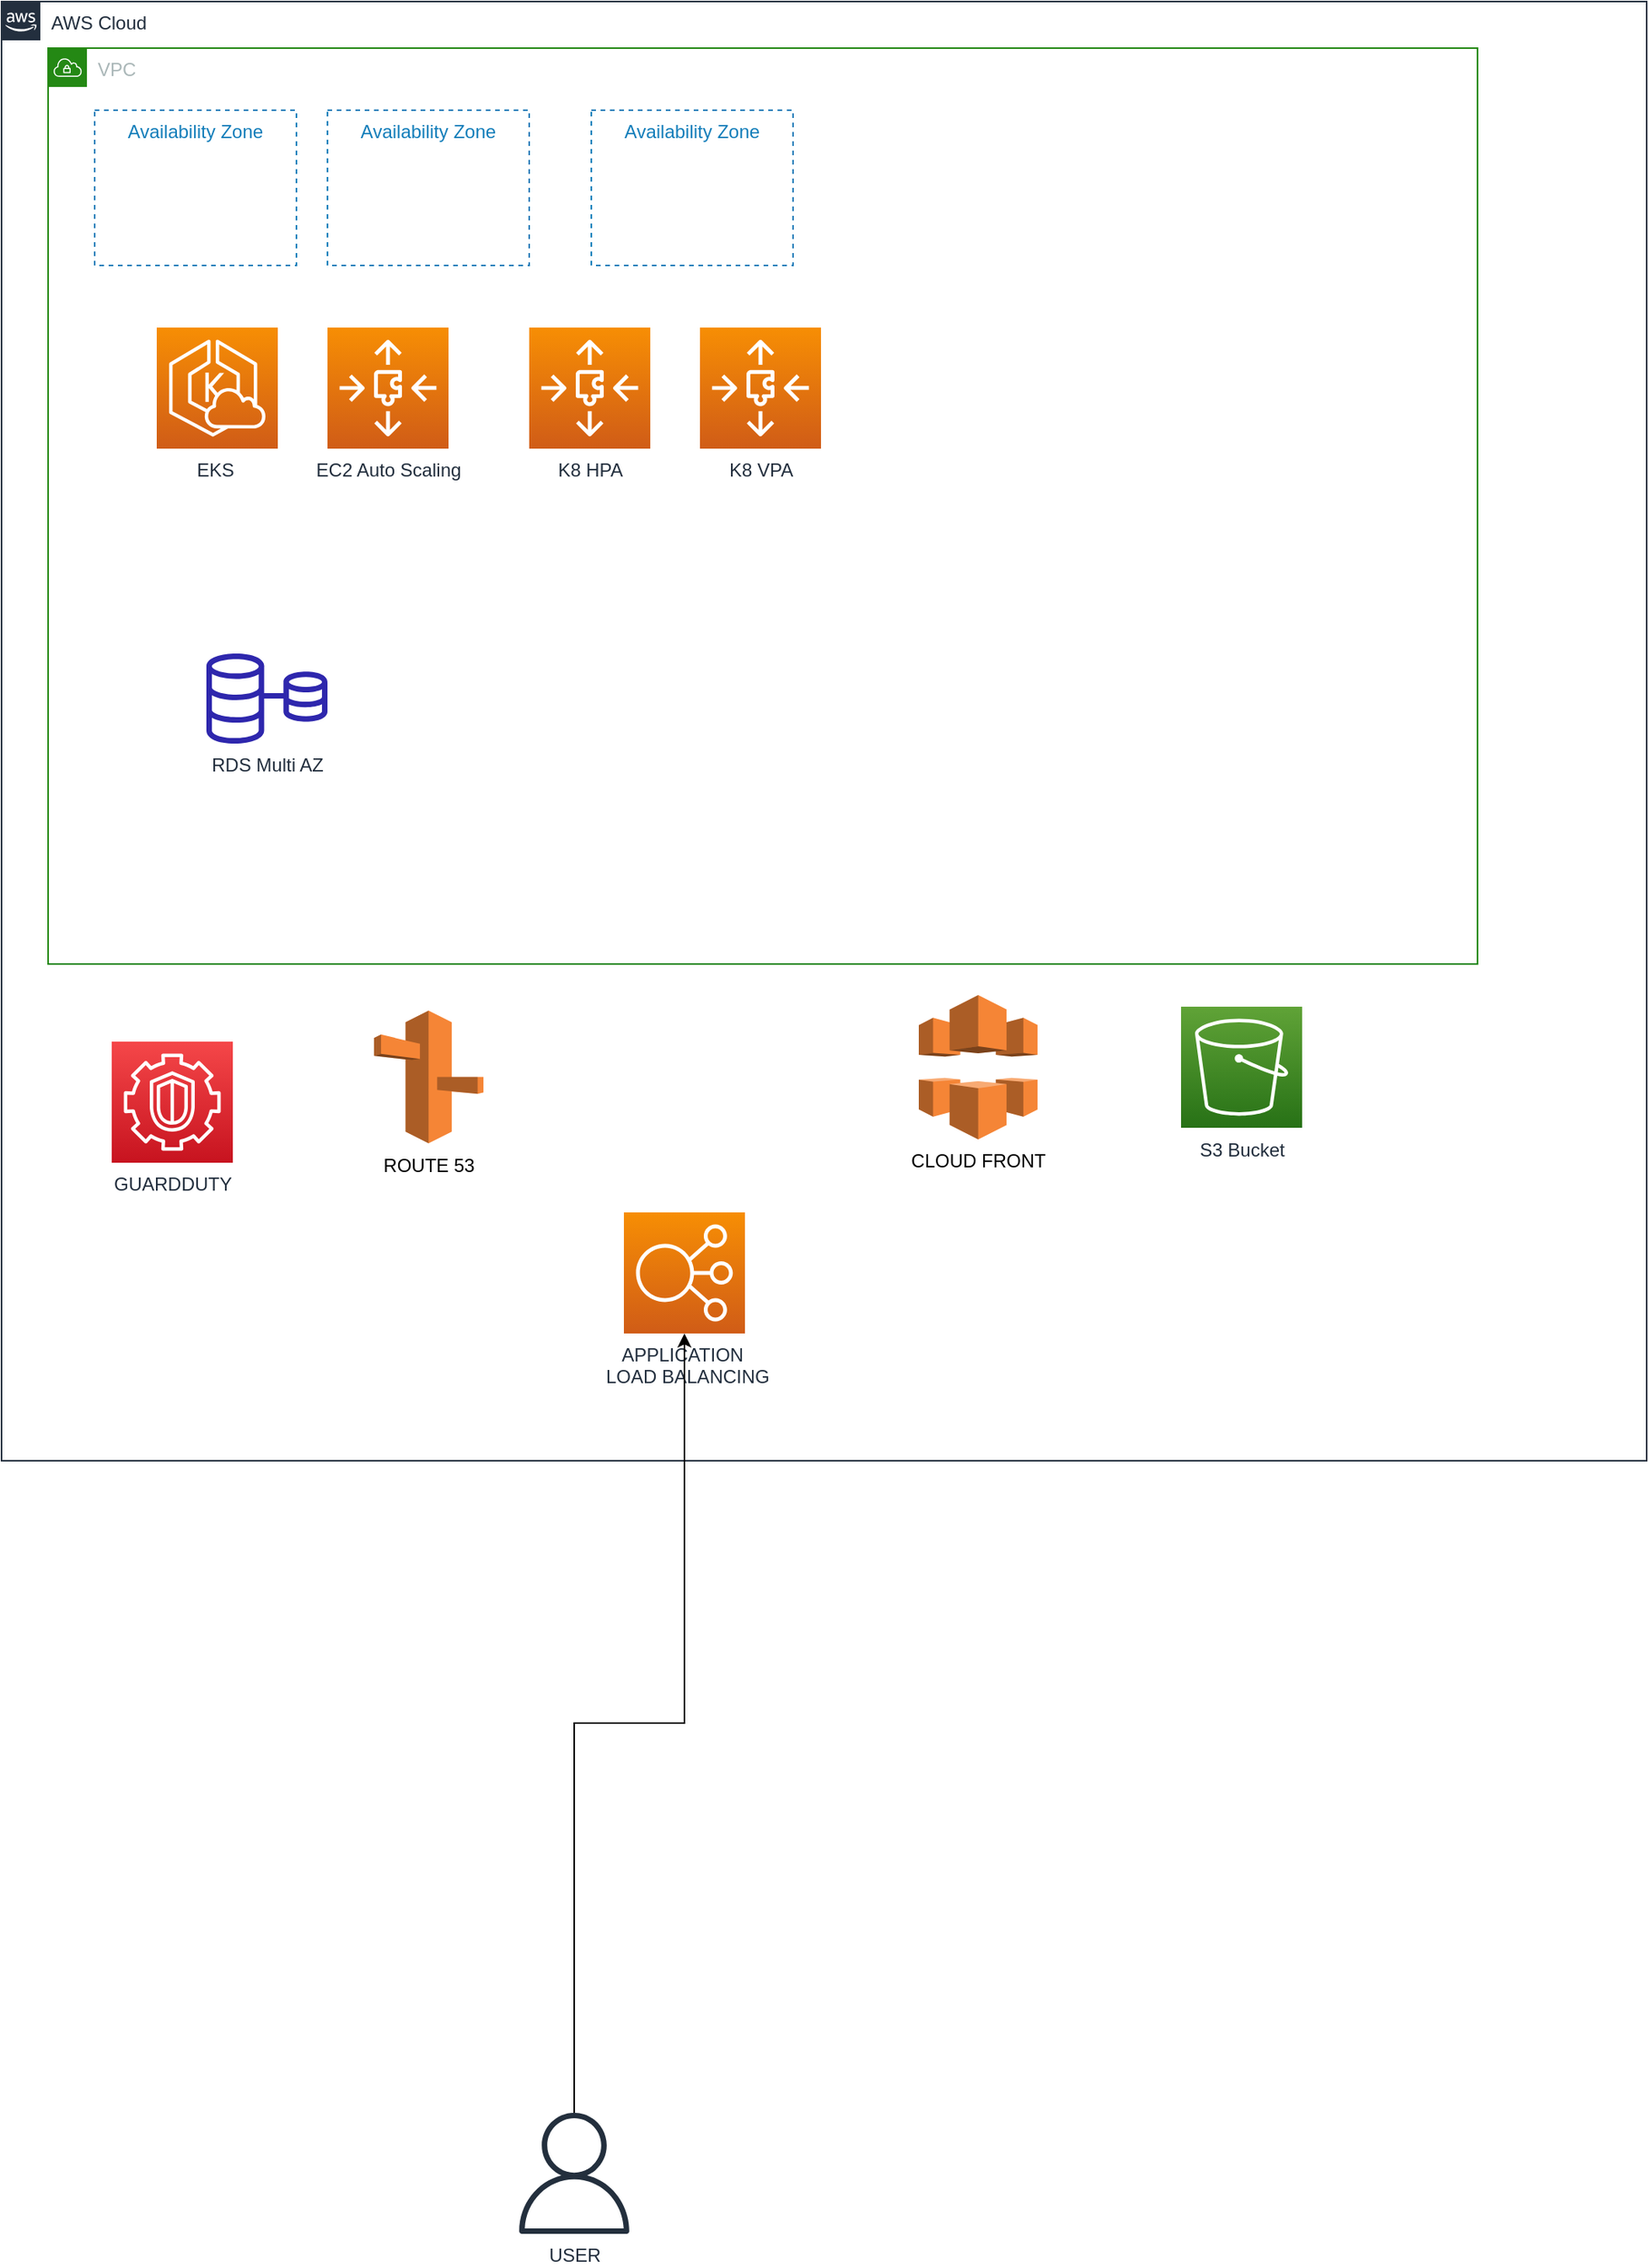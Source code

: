 <mxfile version="21.6.6" type="github">
  <diagram id="Ht1M8jgEwFfnCIfOTk4-" name="Page-1">
    <mxGraphModel dx="1250" dy="2387" grid="1" gridSize="10" guides="1" tooltips="1" connect="1" arrows="1" fold="1" page="1" pageScale="1" pageWidth="1169" pageHeight="827" math="0" shadow="0">
      <root>
        <mxCell id="0" />
        <mxCell id="1" parent="0" />
        <mxCell id="kYVPwrmPgWlGNNPHe-DI-2" value="AWS Cloud" style="points=[[0,0],[0.25,0],[0.5,0],[0.75,0],[1,0],[1,0.25],[1,0.5],[1,0.75],[1,1],[0.75,1],[0.5,1],[0.25,1],[0,1],[0,0.75],[0,0.5],[0,0.25]];outlineConnect=0;gradientColor=none;html=1;whiteSpace=wrap;fontSize=12;fontStyle=0;container=1;pointerEvents=0;collapsible=0;recursiveResize=0;shape=mxgraph.aws4.group;grIcon=mxgraph.aws4.group_aws_cloud_alt;strokeColor=#232F3E;fillColor=none;verticalAlign=top;align=left;spacingLeft=30;fontColor=#232F3E;dashed=0;" vertex="1" parent="1">
          <mxGeometry x="20" y="-1090" width="1060" height="940" as="geometry" />
        </mxCell>
        <mxCell id="kYVPwrmPgWlGNNPHe-DI-11" style="edgeStyle=orthogonalEdgeStyle;rounded=0;orthogonalLoop=1;jettySize=auto;html=1;exitX=0.5;exitY=1;exitDx=0;exitDy=0;" edge="1" parent="kYVPwrmPgWlGNNPHe-DI-2" source="kYVPwrmPgWlGNNPHe-DI-3" target="kYVPwrmPgWlGNNPHe-DI-3">
          <mxGeometry relative="1" as="geometry" />
        </mxCell>
        <mxCell id="kYVPwrmPgWlGNNPHe-DI-18" value="GUARDDUTY" style="sketch=0;points=[[0,0,0],[0.25,0,0],[0.5,0,0],[0.75,0,0],[1,0,0],[0,1,0],[0.25,1,0],[0.5,1,0],[0.75,1,0],[1,1,0],[0,0.25,0],[0,0.5,0],[0,0.75,0],[1,0.25,0],[1,0.5,0],[1,0.75,0]];outlineConnect=0;fontColor=#232F3E;gradientColor=#F54749;gradientDirection=north;fillColor=#C7131F;strokeColor=#ffffff;dashed=0;verticalLabelPosition=bottom;verticalAlign=top;align=center;html=1;fontSize=12;fontStyle=0;aspect=fixed;shape=mxgraph.aws4.resourceIcon;resIcon=mxgraph.aws4.guardduty;" vertex="1" parent="kYVPwrmPgWlGNNPHe-DI-2">
          <mxGeometry x="71" y="670" width="78" height="78" as="geometry" />
        </mxCell>
        <mxCell id="kYVPwrmPgWlGNNPHe-DI-3" value="VPC" style="points=[[0,0],[0.25,0],[0.5,0],[0.75,0],[1,0],[1,0.25],[1,0.5],[1,0.75],[1,1],[0.75,1],[0.5,1],[0.25,1],[0,1],[0,0.75],[0,0.5],[0,0.25]];outlineConnect=0;gradientColor=none;html=1;whiteSpace=wrap;fontSize=12;fontStyle=0;container=1;pointerEvents=0;collapsible=0;recursiveResize=0;shape=mxgraph.aws4.group;grIcon=mxgraph.aws4.group_vpc;strokeColor=#248814;fillColor=none;verticalAlign=top;align=left;spacingLeft=30;fontColor=#AAB7B8;dashed=0;" vertex="1" parent="kYVPwrmPgWlGNNPHe-DI-2">
          <mxGeometry x="30" y="30" width="921" height="590" as="geometry" />
        </mxCell>
        <mxCell id="kYVPwrmPgWlGNNPHe-DI-4" value="Availability Zone" style="fillColor=none;strokeColor=#147EBA;dashed=1;verticalAlign=top;fontStyle=0;fontColor=#147EBA;whiteSpace=wrap;html=1;" vertex="1" parent="kYVPwrmPgWlGNNPHe-DI-3">
          <mxGeometry x="30" y="40" width="130" height="100" as="geometry" />
        </mxCell>
        <mxCell id="kYVPwrmPgWlGNNPHe-DI-5" value="Availability Zone" style="fillColor=none;strokeColor=#147EBA;dashed=1;verticalAlign=top;fontStyle=0;fontColor=#147EBA;whiteSpace=wrap;html=1;" vertex="1" parent="kYVPwrmPgWlGNNPHe-DI-3">
          <mxGeometry x="180" y="40" width="130" height="100" as="geometry" />
        </mxCell>
        <mxCell id="kYVPwrmPgWlGNNPHe-DI-6" value="Availability Zone" style="fillColor=none;strokeColor=#147EBA;dashed=1;verticalAlign=top;fontStyle=0;fontColor=#147EBA;whiteSpace=wrap;html=1;" vertex="1" parent="kYVPwrmPgWlGNNPHe-DI-3">
          <mxGeometry x="350" y="40" width="130" height="100" as="geometry" />
        </mxCell>
        <object label="EKS&amp;nbsp;&lt;br&gt;" id="kYVPwrmPgWlGNNPHe-DI-7">
          <mxCell style="sketch=0;points=[[0,0,0],[0.25,0,0],[0.5,0,0],[0.75,0,0],[1,0,0],[0,1,0],[0.25,1,0],[0.5,1,0],[0.75,1,0],[1,1,0],[0,0.25,0],[0,0.5,0],[0,0.75,0],[1,0.25,0],[1,0.5,0],[1,0.75,0]];outlineConnect=0;fontColor=#232F3E;gradientColor=#F78E04;gradientDirection=north;fillColor=#D05C17;strokeColor=#ffffff;dashed=0;verticalLabelPosition=bottom;verticalAlign=top;align=center;html=1;fontSize=12;fontStyle=0;aspect=fixed;shape=mxgraph.aws4.resourceIcon;resIcon=mxgraph.aws4.eks_cloud;" vertex="1" parent="kYVPwrmPgWlGNNPHe-DI-3">
            <mxGeometry x="70" y="180" width="78" height="78" as="geometry" />
          </mxCell>
        </object>
        <mxCell id="kYVPwrmPgWlGNNPHe-DI-10" value="EC2 Auto Scaling&lt;br&gt;" style="sketch=0;points=[[0,0,0],[0.25,0,0],[0.5,0,0],[0.75,0,0],[1,0,0],[0,1,0],[0.25,1,0],[0.5,1,0],[0.75,1,0],[1,1,0],[0,0.25,0],[0,0.5,0],[0,0.75,0],[1,0.25,0],[1,0.5,0],[1,0.75,0]];outlineConnect=0;fontColor=#232F3E;gradientColor=#F78E04;gradientDirection=north;fillColor=#D05C17;strokeColor=#ffffff;dashed=0;verticalLabelPosition=bottom;verticalAlign=top;align=center;html=1;fontSize=12;fontStyle=0;aspect=fixed;shape=mxgraph.aws4.resourceIcon;resIcon=mxgraph.aws4.auto_scaling3;" vertex="1" parent="kYVPwrmPgWlGNNPHe-DI-3">
          <mxGeometry x="180" y="180" width="78" height="78" as="geometry" />
        </mxCell>
        <mxCell id="kYVPwrmPgWlGNNPHe-DI-16" value="RDS Multi AZ" style="sketch=0;outlineConnect=0;fontColor=#232F3E;gradientColor=none;fillColor=#2E27AD;strokeColor=none;dashed=0;verticalLabelPosition=bottom;verticalAlign=top;align=center;html=1;fontSize=12;fontStyle=0;aspect=fixed;pointerEvents=1;shape=mxgraph.aws4.rds_multi_az;" vertex="1" parent="kYVPwrmPgWlGNNPHe-DI-3">
          <mxGeometry x="102" y="390" width="78" height="58" as="geometry" />
        </mxCell>
        <mxCell id="kYVPwrmPgWlGNNPHe-DI-22" value="K8 HPA" style="sketch=0;points=[[0,0,0],[0.25,0,0],[0.5,0,0],[0.75,0,0],[1,0,0],[0,1,0],[0.25,1,0],[0.5,1,0],[0.75,1,0],[1,1,0],[0,0.25,0],[0,0.5,0],[0,0.75,0],[1,0.25,0],[1,0.5,0],[1,0.75,0]];outlineConnect=0;fontColor=#232F3E;gradientColor=#F78E04;gradientDirection=north;fillColor=#D05C17;strokeColor=#ffffff;dashed=0;verticalLabelPosition=bottom;verticalAlign=top;align=center;html=1;fontSize=12;fontStyle=0;aspect=fixed;shape=mxgraph.aws4.resourceIcon;resIcon=mxgraph.aws4.auto_scaling3;" vertex="1" parent="kYVPwrmPgWlGNNPHe-DI-3">
          <mxGeometry x="310" y="180" width="78" height="78" as="geometry" />
        </mxCell>
        <mxCell id="kYVPwrmPgWlGNNPHe-DI-23" value="K8 VPA" style="sketch=0;points=[[0,0,0],[0.25,0,0],[0.5,0,0],[0.75,0,0],[1,0,0],[0,1,0],[0.25,1,0],[0.5,1,0],[0.75,1,0],[1,1,0],[0,0.25,0],[0,0.5,0],[0,0.75,0],[1,0.25,0],[1,0.5,0],[1,0.75,0]];outlineConnect=0;fontColor=#232F3E;gradientColor=#F78E04;gradientDirection=north;fillColor=#D05C17;strokeColor=#ffffff;dashed=0;verticalLabelPosition=bottom;verticalAlign=top;align=center;html=1;fontSize=12;fontStyle=0;aspect=fixed;shape=mxgraph.aws4.resourceIcon;resIcon=mxgraph.aws4.auto_scaling3;" vertex="1" parent="kYVPwrmPgWlGNNPHe-DI-3">
          <mxGeometry x="420" y="180" width="78" height="78" as="geometry" />
        </mxCell>
        <mxCell id="kYVPwrmPgWlGNNPHe-DI-19" value="APPLICATION&amp;nbsp;&lt;br&gt;&amp;nbsp;LOAD BALANCING" style="sketch=0;points=[[0,0,0],[0.25,0,0],[0.5,0,0],[0.75,0,0],[1,0,0],[0,1,0],[0.25,1,0],[0.5,1,0],[0.75,1,0],[1,1,0],[0,0.25,0],[0,0.5,0],[0,0.75,0],[1,0.25,0],[1,0.5,0],[1,0.75,0]];outlineConnect=0;fontColor=#232F3E;gradientColor=#F78E04;gradientDirection=north;fillColor=#D05C17;strokeColor=#ffffff;dashed=0;verticalLabelPosition=bottom;verticalAlign=top;align=center;html=1;fontSize=12;fontStyle=0;aspect=fixed;shape=mxgraph.aws4.resourceIcon;resIcon=mxgraph.aws4.elastic_load_balancing;" vertex="1" parent="kYVPwrmPgWlGNNPHe-DI-2">
          <mxGeometry x="401" y="780" width="78" height="78" as="geometry" />
        </mxCell>
        <mxCell id="kYVPwrmPgWlGNNPHe-DI-26" value="CLOUD FRONT" style="outlineConnect=0;dashed=0;verticalLabelPosition=bottom;verticalAlign=top;align=center;html=1;shape=mxgraph.aws3.cloudfront;fillColor=#F58536;gradientColor=none;" vertex="1" parent="kYVPwrmPgWlGNNPHe-DI-2">
          <mxGeometry x="591" y="640" width="76.5" height="93" as="geometry" />
        </mxCell>
        <mxCell id="kYVPwrmPgWlGNNPHe-DI-29" value="S3 Bucket" style="sketch=0;points=[[0,0,0],[0.25,0,0],[0.5,0,0],[0.75,0,0],[1,0,0],[0,1,0],[0.25,1,0],[0.5,1,0],[0.75,1,0],[1,1,0],[0,0.25,0],[0,0.5,0],[0,0.75,0],[1,0.25,0],[1,0.5,0],[1,0.75,0]];outlineConnect=0;fontColor=#232F3E;gradientColor=#60A337;gradientDirection=north;fillColor=#277116;strokeColor=#ffffff;dashed=0;verticalLabelPosition=bottom;verticalAlign=top;align=center;html=1;fontSize=12;fontStyle=0;aspect=fixed;shape=mxgraph.aws4.resourceIcon;resIcon=mxgraph.aws4.s3;" vertex="1" parent="kYVPwrmPgWlGNNPHe-DI-2">
          <mxGeometry x="760" y="647.5" width="78" height="78" as="geometry" />
        </mxCell>
        <mxCell id="kYVPwrmPgWlGNNPHe-DI-32" value="ROUTE 53" style="outlineConnect=0;dashed=0;verticalLabelPosition=bottom;verticalAlign=top;align=center;html=1;shape=mxgraph.aws3.route_53;fillColor=#F58536;gradientColor=none;" vertex="1" parent="kYVPwrmPgWlGNNPHe-DI-2">
          <mxGeometry x="240" y="650" width="70.5" height="85.5" as="geometry" />
        </mxCell>
        <mxCell id="kYVPwrmPgWlGNNPHe-DI-28" style="edgeStyle=orthogonalEdgeStyle;rounded=0;orthogonalLoop=1;jettySize=auto;html=1;" edge="1" parent="1" source="kYVPwrmPgWlGNNPHe-DI-21" target="kYVPwrmPgWlGNNPHe-DI-19">
          <mxGeometry relative="1" as="geometry" />
        </mxCell>
        <mxCell id="kYVPwrmPgWlGNNPHe-DI-21" value="USER" style="sketch=0;outlineConnect=0;fontColor=#232F3E;gradientColor=none;fillColor=#232F3D;strokeColor=none;dashed=0;verticalLabelPosition=bottom;verticalAlign=top;align=center;html=1;fontSize=12;fontStyle=0;aspect=fixed;pointerEvents=1;shape=mxgraph.aws4.user;" vertex="1" parent="1">
          <mxGeometry x="350" y="270" width="78" height="78" as="geometry" />
        </mxCell>
      </root>
    </mxGraphModel>
  </diagram>
</mxfile>
